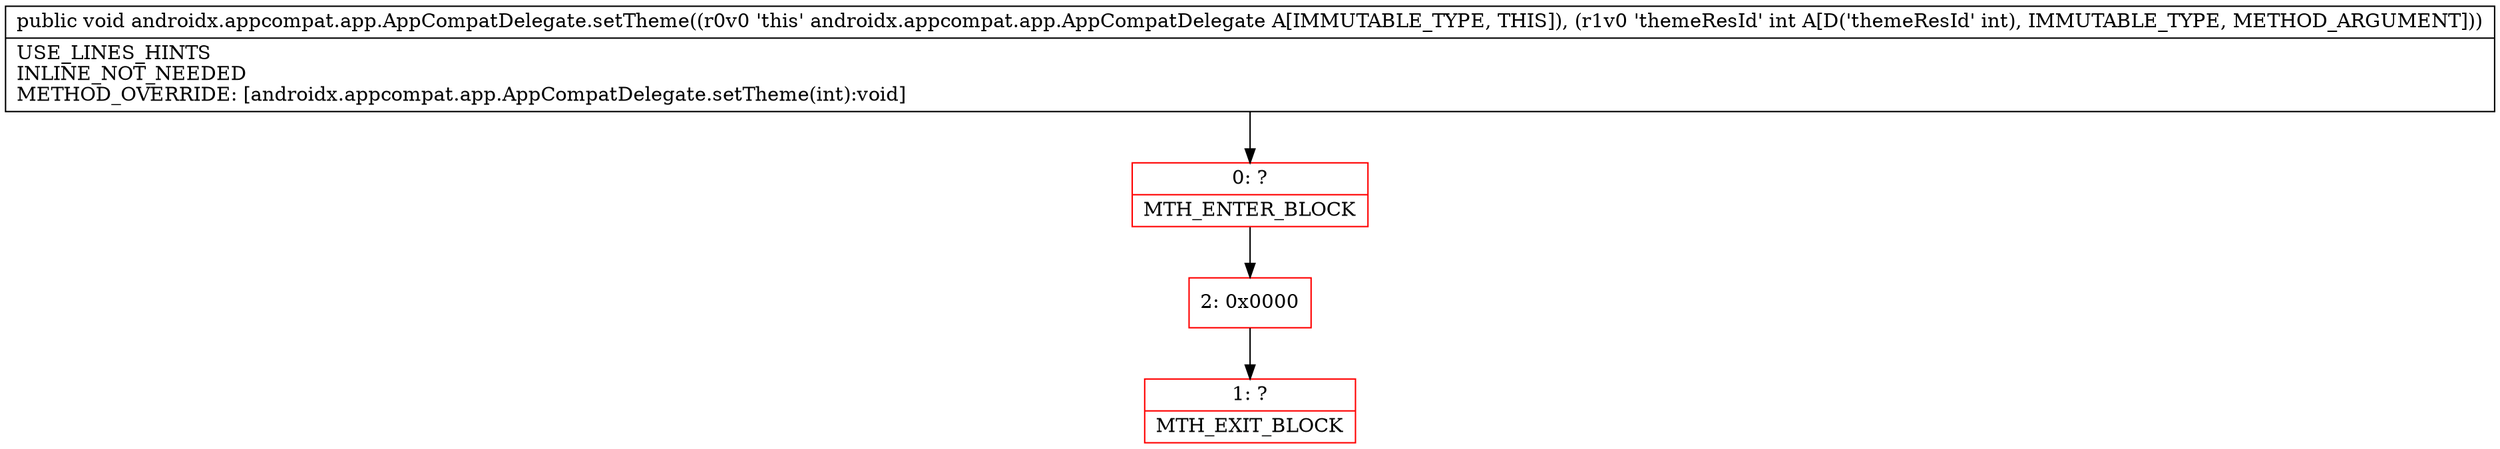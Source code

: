 digraph "CFG forandroidx.appcompat.app.AppCompatDelegate.setTheme(I)V" {
subgraph cluster_Region_1207087455 {
label = "R(0)";
node [shape=record,color=blue];
}
Node_0 [shape=record,color=red,label="{0\:\ ?|MTH_ENTER_BLOCK\l}"];
Node_2 [shape=record,color=red,label="{2\:\ 0x0000}"];
Node_1 [shape=record,color=red,label="{1\:\ ?|MTH_EXIT_BLOCK\l}"];
MethodNode[shape=record,label="{public void androidx.appcompat.app.AppCompatDelegate.setTheme((r0v0 'this' androidx.appcompat.app.AppCompatDelegate A[IMMUTABLE_TYPE, THIS]), (r1v0 'themeResId' int A[D('themeResId' int), IMMUTABLE_TYPE, METHOD_ARGUMENT]))  | USE_LINES_HINTS\lINLINE_NOT_NEEDED\lMETHOD_OVERRIDE: [androidx.appcompat.app.AppCompatDelegate.setTheme(int):void]\l}"];
MethodNode -> Node_0;Node_0 -> Node_2;
Node_2 -> Node_1;
}

